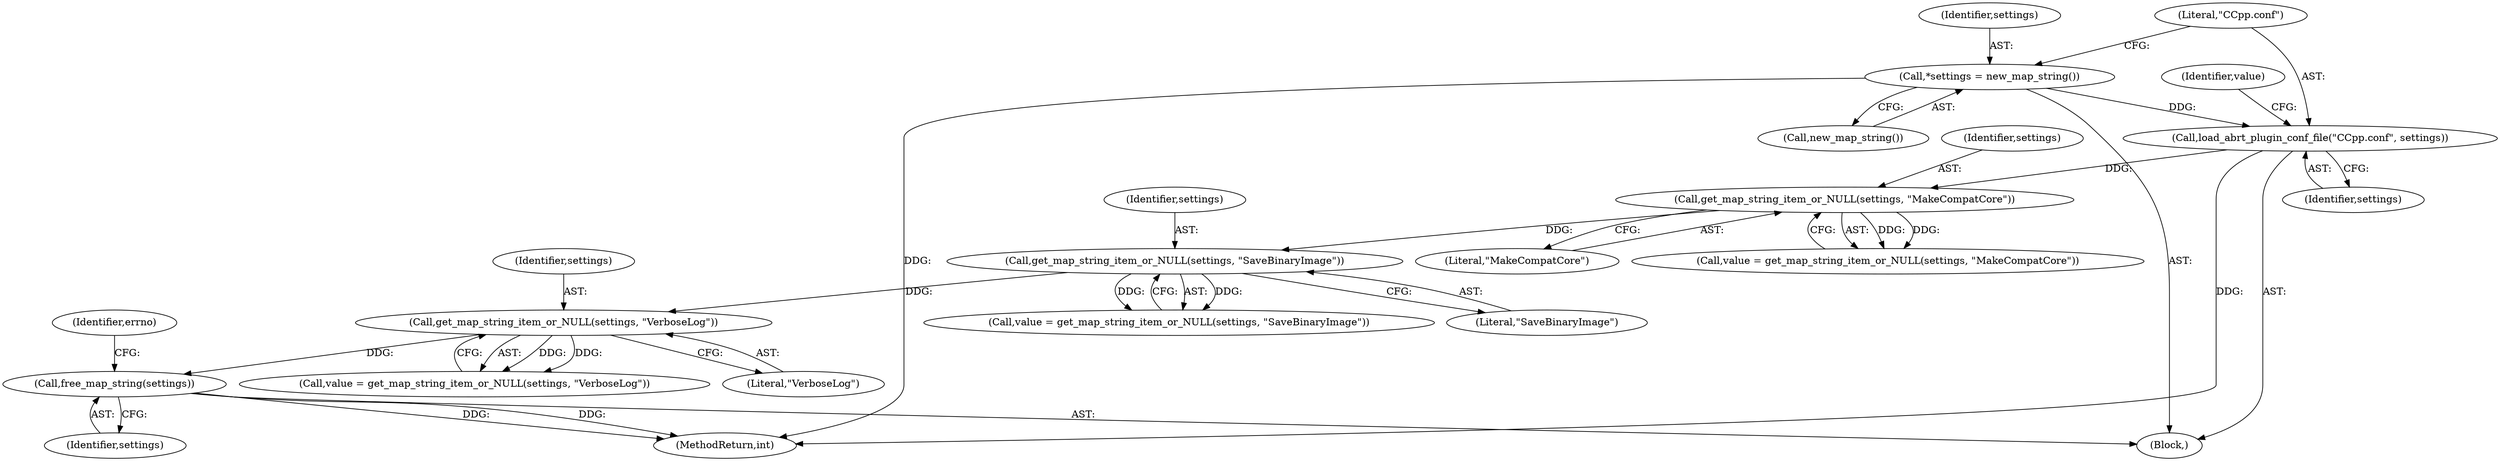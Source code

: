 digraph "0_abrt_80408e9e24a1c10f85fd969e1853e0f192157f92_0@API" {
"1000250" [label="(Call,free_map_string(settings))"];
"1000241" [label="(Call,get_map_string_item_or_NULL(settings, \"VerboseLog\"))"];
"1000230" [label="(Call,get_map_string_item_or_NULL(settings, \"SaveBinaryImage\"))"];
"1000219" [label="(Call,get_map_string_item_or_NULL(settings, \"MakeCompatCore\"))"];
"1000213" [label="(Call,load_abrt_plugin_conf_file(\"CCpp.conf\", settings))"];
"1000210" [label="(Call,*settings = new_map_string())"];
"1000241" [label="(Call,get_map_string_item_or_NULL(settings, \"VerboseLog\"))"];
"1000239" [label="(Call,value = get_map_string_item_or_NULL(settings, \"VerboseLog\"))"];
"1000212" [label="(Call,new_map_string())"];
"1000219" [label="(Call,get_map_string_item_or_NULL(settings, \"MakeCompatCore\"))"];
"1000218" [label="(Identifier,value)"];
"1000221" [label="(Literal,\"MakeCompatCore\")"];
"1000214" [label="(Literal,\"CCpp.conf\")"];
"1001168" [label="(MethodReturn,int)"];
"1000251" [label="(Identifier,settings)"];
"1000231" [label="(Identifier,settings)"];
"1000208" [label="(Block,)"];
"1000228" [label="(Call,value = get_map_string_item_or_NULL(settings, \"SaveBinaryImage\"))"];
"1000217" [label="(Call,value = get_map_string_item_or_NULL(settings, \"MakeCompatCore\"))"];
"1000210" [label="(Call,*settings = new_map_string())"];
"1000215" [label="(Identifier,settings)"];
"1000211" [label="(Identifier,settings)"];
"1000230" [label="(Call,get_map_string_item_or_NULL(settings, \"SaveBinaryImage\"))"];
"1000250" [label="(Call,free_map_string(settings))"];
"1000253" [label="(Identifier,errno)"];
"1000243" [label="(Literal,\"VerboseLog\")"];
"1000232" [label="(Literal,\"SaveBinaryImage\")"];
"1000220" [label="(Identifier,settings)"];
"1000242" [label="(Identifier,settings)"];
"1000213" [label="(Call,load_abrt_plugin_conf_file(\"CCpp.conf\", settings))"];
"1000250" -> "1000208"  [label="AST: "];
"1000250" -> "1000251"  [label="CFG: "];
"1000251" -> "1000250"  [label="AST: "];
"1000253" -> "1000250"  [label="CFG: "];
"1000250" -> "1001168"  [label="DDG: "];
"1000250" -> "1001168"  [label="DDG: "];
"1000241" -> "1000250"  [label="DDG: "];
"1000241" -> "1000239"  [label="AST: "];
"1000241" -> "1000243"  [label="CFG: "];
"1000242" -> "1000241"  [label="AST: "];
"1000243" -> "1000241"  [label="AST: "];
"1000239" -> "1000241"  [label="CFG: "];
"1000241" -> "1000239"  [label="DDG: "];
"1000241" -> "1000239"  [label="DDG: "];
"1000230" -> "1000241"  [label="DDG: "];
"1000230" -> "1000228"  [label="AST: "];
"1000230" -> "1000232"  [label="CFG: "];
"1000231" -> "1000230"  [label="AST: "];
"1000232" -> "1000230"  [label="AST: "];
"1000228" -> "1000230"  [label="CFG: "];
"1000230" -> "1000228"  [label="DDG: "];
"1000230" -> "1000228"  [label="DDG: "];
"1000219" -> "1000230"  [label="DDG: "];
"1000219" -> "1000217"  [label="AST: "];
"1000219" -> "1000221"  [label="CFG: "];
"1000220" -> "1000219"  [label="AST: "];
"1000221" -> "1000219"  [label="AST: "];
"1000217" -> "1000219"  [label="CFG: "];
"1000219" -> "1000217"  [label="DDG: "];
"1000219" -> "1000217"  [label="DDG: "];
"1000213" -> "1000219"  [label="DDG: "];
"1000213" -> "1000208"  [label="AST: "];
"1000213" -> "1000215"  [label="CFG: "];
"1000214" -> "1000213"  [label="AST: "];
"1000215" -> "1000213"  [label="AST: "];
"1000218" -> "1000213"  [label="CFG: "];
"1000213" -> "1001168"  [label="DDG: "];
"1000210" -> "1000213"  [label="DDG: "];
"1000210" -> "1000208"  [label="AST: "];
"1000210" -> "1000212"  [label="CFG: "];
"1000211" -> "1000210"  [label="AST: "];
"1000212" -> "1000210"  [label="AST: "];
"1000214" -> "1000210"  [label="CFG: "];
"1000210" -> "1001168"  [label="DDG: "];
}
